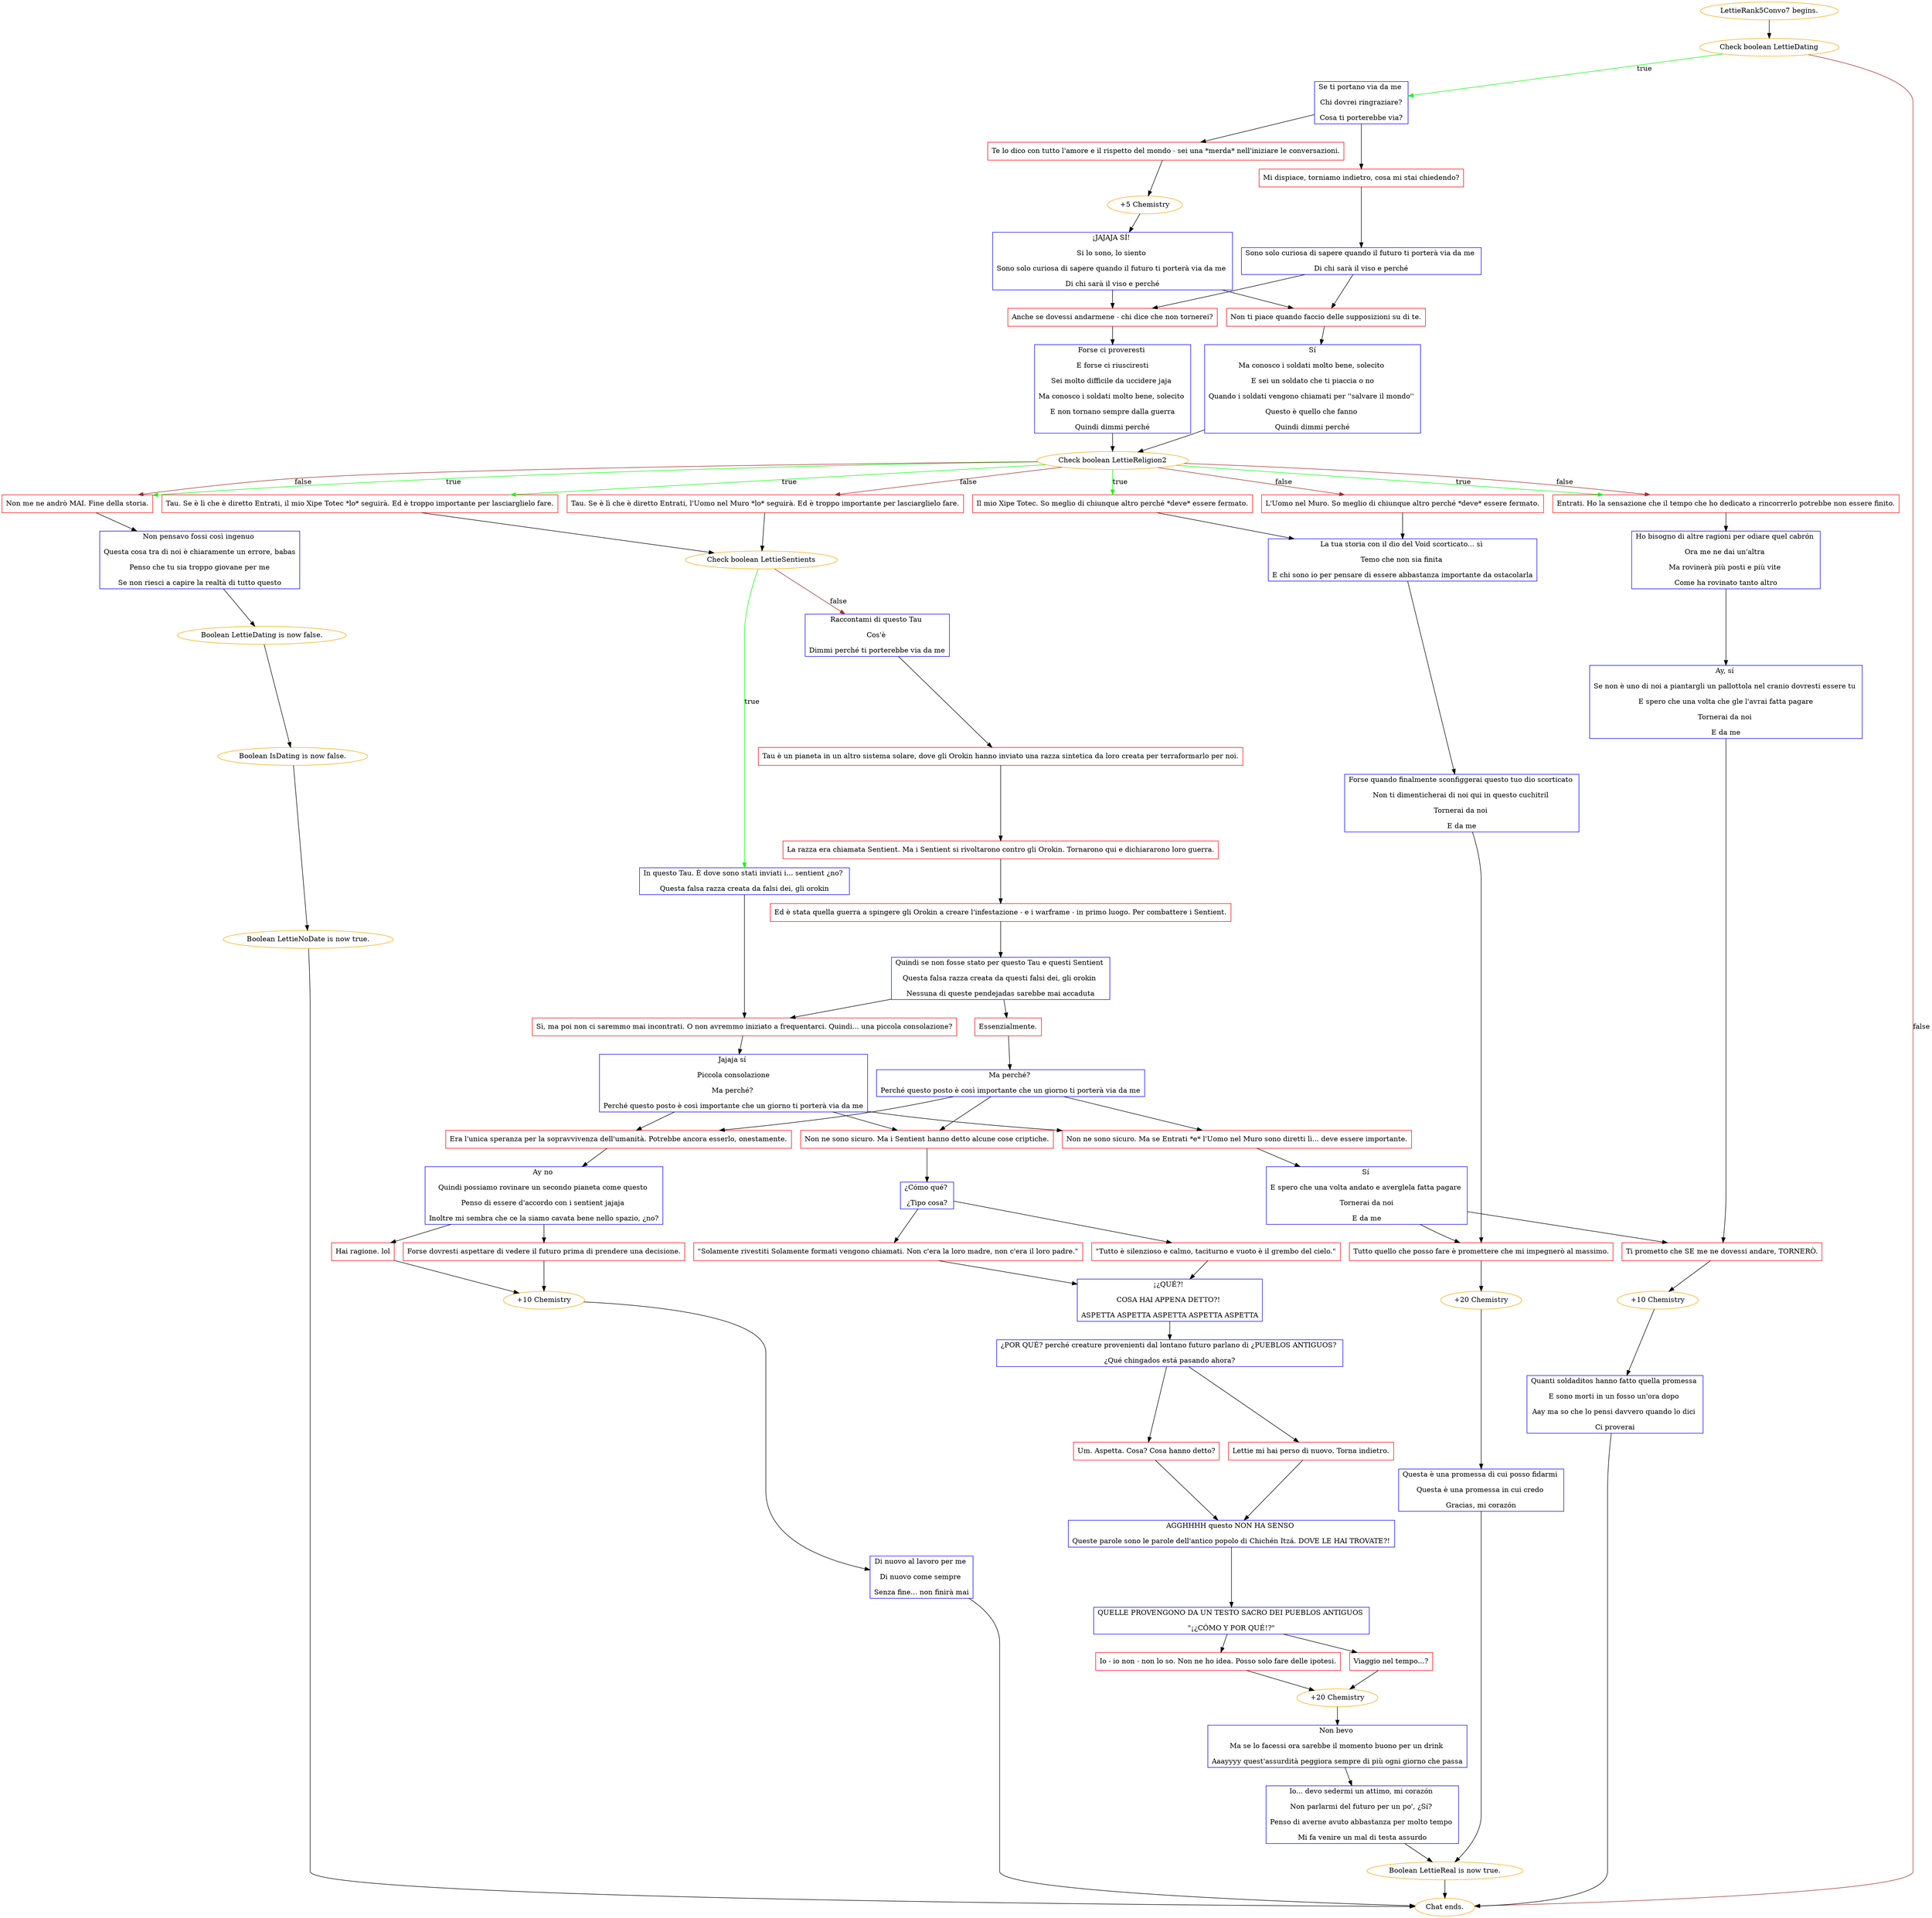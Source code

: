 digraph {
	"LettieRank5Convo7 begins." [color=orange];
		"LettieRank5Convo7 begins." -> j4288606571;
	j4288606571 [label="Check boolean LettieDating",color=orange];
		j4288606571 -> j1587906139 [label=true,color=green];
		j4288606571 -> "Chat ends." [label=false,color=brown];
	j1587906139 [label="Se ti portano via da me 
Chi dovrei ringraziare?
Cosa ti porterebbe via?",shape=box,color=blue];
		j1587906139 -> j224384816;
		j1587906139 -> j2097892215;
	"Chat ends." [color=orange];
	j224384816 [label="Te lo dico con tutto l'amore e il rispetto del mondo - sei una *merda* nell'iniziare le conversazioni.",shape=box,color=red];
		j224384816 -> j3736664090;
	j2097892215 [label="Mi dispiace, torniamo indietro, cosa mi stai chiedendo?",shape=box,color=red];
		j2097892215 -> j3437552386;
	j3736664090 [label="+5 Chemistry",color=orange];
		j3736664090 -> j1466551198;
	j3437552386 [label="Sono solo curiosa di sapere quando il futuro ti porterà via da me 
Di chi sarà il viso e perché",shape=box,color=blue];
		j3437552386 -> j8308308;
		j3437552386 -> j798858585;
	j1466551198 [label="¡JAJAJA SÍ! 
Si lo sono, lo siento 
Sono solo curiosa di sapere quando il futuro ti porterà via da me 
Di chi sarà il viso e perché",shape=box,color=blue];
		j1466551198 -> j8308308;
		j1466551198 -> j798858585;
	j8308308 [label="Anche se dovessi andarmene - chi dice che non tornerei?",shape=box,color=red];
		j8308308 -> j636882277;
	j798858585 [label="Non ti piace quando faccio delle supposizioni su di te.",shape=box,color=red];
		j798858585 -> j572085302;
	j636882277 [label="Forse ci proveresti 
E forse ci riusciresti
Sei molto difficile da uccidere jaja 
Ma conosco i soldati molto bene, solecito 
E non tornano sempre dalla guerra
Quindi dimmi perché",shape=box,color=blue];
		j636882277 -> j3234434887;
	j572085302 [label="Sí
Ma conosco i soldati molto bene, solecito 
E sei un soldato che ti piaccia o no
Quando i soldati vengono chiamati per ''salvare il mondo'' 
Questo è quello che fanno 
Quindi dimmi perché",shape=box,color=blue];
		j572085302 -> j3234434887;
	j3234434887 [label="Check boolean LettieReligion2",color=orange];
		j3234434887 -> j3664893079 [label=true,color=green];
		j3234434887 -> j3086650045 [label=true,color=green];
		j3234434887 -> j4025594502 [label=true,color=green];
		j3234434887 -> j3893497253 [label=true,color=green];
		j3234434887 -> j3664893079 [label=false,color=brown];
		j3234434887 -> j3665596101 [label=false,color=brown];
		j3234434887 -> j1968651979 [label=false,color=brown];
		j3234434887 -> j3893497253 [label=false,color=brown];
	j3664893079 [label="Entrati. Ho la sensazione che il tempo che ho dedicato a rincorrerlo potrebbe non essere finito.",shape=box,color=red];
		j3664893079 -> j2268778425;
	j3086650045 [label="Il mio Xipe Totec. So meglio di chiunque altro perché *deve* essere fermato.",shape=box,color=red];
		j3086650045 -> j3157112032;
	j4025594502 [label="Tau. Se è lì che è diretto Entrati, il mio Xipe Totec *lo* seguirà. Ed è troppo importante per lasciarglielo fare.",shape=box,color=red];
		j4025594502 -> j3204689239;
	j3893497253 [label="Non me ne andrò MAI. Fine della storia.",shape=box,color=red];
		j3893497253 -> j3735393764;
	j3665596101 [label="L'Uomo nel Muro. So meglio di chiunque altro perché *deve* essere fermato.",shape=box,color=red];
		j3665596101 -> j3157112032;
	j1968651979 [label="Tau. Se è lì che è diretto Entrati, l'Uomo nel Muro *lo* seguirà. Ed è troppo importante per lasciarglielo fare.",shape=box,color=red];
		j1968651979 -> j3204689239;
	j2268778425 [label="Ho bisogno di altre ragioni per odiare quel cabrón 
Ora me ne dai un'altra 
Ma rovinerà più posti e più vite 
Come ha rovinato tanto altro",shape=box,color=blue];
		j2268778425 -> j40428584;
	j3157112032 [label="La tua storia con il dio del Void scorticato... sì 
Temo che non sia finita 
E chi sono io per pensare di essere abbastanza importante da ostacolarla",shape=box,color=blue];
		j3157112032 -> j3021220968;
	j3204689239 [label="Check boolean LettieSentients",color=orange];
		j3204689239 -> j2293206904 [label=true,color=green];
		j3204689239 -> j4271846350 [label=false,color=brown];
	j3735393764 [label="Non pensavo fossi così ingenuo 
Questa cosa tra di noi è chiaramente un errore, babas
Penso che tu sia troppo giovane per me
Se non riesci a capire la realtà di tutto questo",shape=box,color=blue];
		j3735393764 -> j2548450594;
	j40428584 [label="Ay, sí 
Se non è uno di noi a piantargli un pallottola nel cranio dovresti essere tu 
E spero che una volta che gle l'avrai fatta pagare
Tornerai da noi 
E da me",shape=box,color=blue];
		j40428584 -> j1421768340;
	j3021220968 [label="Forse quando finalmente sconfiggerai questo tuo dio scorticato 
Non ti dimenticherai di noi qui in questo cuchitril 
Tornerai da noi 
E da me",shape=box,color=blue];
		j3021220968 -> j2000454990;
	j2293206904 [label="In questo Tau. È dove sono stati inviati i... sentient ¿no? 
Questa falsa razza creata da falsi dei, gli orokin",shape=box,color=blue];
		j2293206904 -> j820630689;
	j4271846350 [label="Raccontami di questo Tau 
Cos'è 
Dimmi perché ti porterebbe via da me",shape=box,color=blue];
		j4271846350 -> j156473315;
	j2548450594 [label="Boolean LettieDating is now false.",color=orange];
		j2548450594 -> j4086907321;
	j1421768340 [label="Ti prometto che SE me ne dovessi andare, TORNERÒ.",shape=box,color=red];
		j1421768340 -> j3957525613;
	j2000454990 [label="Tutto quello che posso fare è promettere che mi impegnerò al massimo.",shape=box,color=red];
		j2000454990 -> j2973866494;
	j820630689 [label="Sì, ma poi non ci saremmo mai incontrati. O non avremmo iniziato a frequentarci. Quindi... una piccola consolazione?",shape=box,color=red];
		j820630689 -> j464419585;
	j156473315 [label="Tau è un pianeta in un altro sistema solare, dove gli Orokin hanno inviato una razza sintetica da loro creata per terraformarlo per noi.",shape=box,color=red];
		j156473315 -> j3052125721;
	j4086907321 [label="Boolean IsDating is now false.",color=orange];
		j4086907321 -> j2703113057;
	j3957525613 [label="+10 Chemistry",color=orange];
		j3957525613 -> j1030787439;
	j2973866494 [label="+20 Chemistry",color=orange];
		j2973866494 -> j3801292808;
	j464419585 [label="Jajaja sí 
Piccola consolazione
Ma perché? 
Perché questo posto è così importante che un giorno ti porterà via da me",shape=box,color=blue];
		j464419585 -> j1686489440;
		j464419585 -> j4216948944;
		j464419585 -> j2018139514;
	j3052125721 [label="La razza era chiamata Sentient. Ma i Sentient si rivoltarono contro gli Orokin. Tornarono qui e dichiararono loro guerra.",shape=box,color=red];
		j3052125721 -> j3357434562;
	j2703113057 [label="Boolean LettieNoDate is now true.",color=orange];
		j2703113057 -> "Chat ends.";
	j1030787439 [label="Quanti soldaditos hanno fatto quella promessa 
E sono morti in un fosso un'ora dopo 
Aay ma so che lo pensi davvero quando lo dici 
Ci proverai",shape=box,color=blue];
		j1030787439 -> "Chat ends.";
	j3801292808 [label="Questa è una promessa di cui posso fidarmi 
Questa è una promessa in cui credo 
Gracias, mi corazón",shape=box,color=blue];
		j3801292808 -> j1472871842;
	j1686489440 [label="Non ne sono sicuro. Ma se Entrati *e* l'Uomo nel Muro sono diretti lì... deve essere importante.",shape=box,color=red];
		j1686489440 -> j1120547191;
	j4216948944 [label="Era l'unica speranza per la sopravvivenza dell'umanità. Potrebbe ancora esserlo, onestamente.",shape=box,color=red];
		j4216948944 -> j1830189792;
	j2018139514 [label="Non ne sono sicuro. Ma i Sentient hanno detto alcune cose criptiche.",shape=box,color=red];
		j2018139514 -> j856379431;
	j3357434562 [label="Ed è stata quella guerra a spingere gli Orokin a creare l'infestazione - e i warframe - in primo luogo. Per combattere i Sentient.",shape=box,color=red];
		j3357434562 -> j666743501;
	j1472871842 [label="Boolean LettieReal is now true.",color=orange];
		j1472871842 -> "Chat ends.";
	j1120547191 [label="Sí 
E spero che una volta andato e averglela fatta pagare 
Tornerai da noi
E da me",shape=box,color=blue];
		j1120547191 -> j1421768340;
		j1120547191 -> j2000454990;
	j1830189792 [label="Ay no 
Quindi possiamo rovinare un secondo pianeta come questo 
Penso di essere d'accordo con i sentient jajaja 
Inoltre mi sembra che ce la siamo cavata bene nello spazio, ¿no?",shape=box,color=blue];
		j1830189792 -> j2710927111;
		j1830189792 -> j409303935;
	j856379431 [label="¿Cómo qué? 
¿Tipo cosa?",shape=box,color=blue];
		j856379431 -> j3286184830;
		j856379431 -> j1106642673;
	j666743501 [label="Quindi se non fosse stato per questo Tau e questi Sentient 
Questa falsa razza creata da questi falsi dei, gli orokin 
Nessuna di queste pendejadas sarebbe mai accaduta",shape=box,color=blue];
		j666743501 -> j820630689;
		j666743501 -> j486141434;
	j2710927111 [label="Hai ragione. lol",shape=box,color=red];
		j2710927111 -> j2024392456;
	j409303935 [label="Forse dovresti aspettare di vedere il futuro prima di prendere una decisione.",shape=box,color=red];
		j409303935 -> j2024392456;
	j3286184830 [label="\"Tutto è silenzioso e calmo, taciturno e vuoto è il grembo del cielo.\"",shape=box,color=red];
		j3286184830 -> j2567966632;
	j1106642673 [label="\"Solamente rivestiti Solamente formati vengono chiamati. Non c'era la loro madre, non c'era il loro padre.\"",shape=box,color=red];
		j1106642673 -> j2567966632;
	j486141434 [label="Essenzialmente.",shape=box,color=red];
		j486141434 -> j3756068048;
	j2024392456 [label="+10 Chemistry",color=orange];
		j2024392456 -> j187595119;
	j2567966632 [label="¡¿QUÉ?! 
COSA HAI APPENA DETTO?! 
ASPETTA ASPETTA ASPETTA ASPETTA ASPETTA",shape=box,color=blue];
		j2567966632 -> j613649288;
	j3756068048 [label="Ma perché? 
Perché questo posto è così importante che un giorno ti porterà via da me",shape=box,color=blue];
		j3756068048 -> j1686489440;
		j3756068048 -> j4216948944;
		j3756068048 -> j2018139514;
	j187595119 [label="Di nuovo al lavoro per me 
Di nuovo come sempre 
Senza fine... non finirà mai",shape=box,color=blue];
		j187595119 -> "Chat ends.";
	j613649288 [label="¿POR QUÉ? perché creature provenienti dal lontano futuro parlano di ¿PUEBLOS ANTIGUOS? 
¿Qué chingados está pasando ahora?",shape=box,color=blue];
		j613649288 -> j2489839973;
		j613649288 -> j2077627631;
	j2489839973 [label="Um. Aspetta. Cosa? Cosa hanno detto?",shape=box,color=red];
		j2489839973 -> j3849628403;
	j2077627631 [label="Lettie mi hai perso di nuovo. Torna indietro.",shape=box,color=red];
		j2077627631 -> j3849628403;
	j3849628403 [label="AGGHHHH questo NON HA SENSO 
Queste parole sono le parole dell'antico popolo di Chichén Itzá. DOVE LE HAI TROVATE?!",shape=box,color=blue];
		j3849628403 -> j3104507620;
	j3104507620 [label="QUELLE PROVENGONO DA UN TESTO SACRO DEI PUEBLOS ANTIGUOS 
\"¡¿CÓMO Y POR QUÉ!?\"",shape=box,color=blue];
		j3104507620 -> j2035802641;
		j3104507620 -> j3272851980;
	j2035802641 [label="Io - io non - non lo so. Non ne ho idea. Posso solo fare delle ipotesi.",shape=box,color=red];
		j2035802641 -> j2478234405;
	j3272851980 [label="Viaggio nel tempo...?",shape=box,color=red];
		j3272851980 -> j2478234405;
	j2478234405 [label="+20 Chemistry",color=orange];
		j2478234405 -> j2667361275;
	j2667361275 [label="Non bevo 
Ma se lo facessi ora sarebbe il momento buono per un drink 
Aaayyyy quest'assurdità peggiora sempre di più ogni giorno che passa",shape=box,color=blue];
		j2667361275 -> j3565979431;
	j3565979431 [label="Io... devo sedermi un attimo, mi corazón 
Non parlarmi del futuro per un po', ¿Sí? 
Penso di averne avuto abbastanza per molto tempo 
Mi fa venire un mal di testa assurdo",shape=box,color=blue];
		j3565979431 -> j1472871842;
}